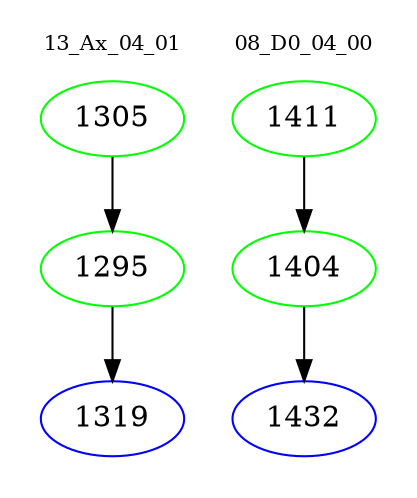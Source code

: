 digraph{
subgraph cluster_0 {
color = white
label = "13_Ax_04_01";
fontsize=10;
T0_1305 [label="1305", color="green"]
T0_1305 -> T0_1295 [color="black"]
T0_1295 [label="1295", color="green"]
T0_1295 -> T0_1319 [color="black"]
T0_1319 [label="1319", color="blue"]
}
subgraph cluster_1 {
color = white
label = "08_D0_04_00";
fontsize=10;
T1_1411 [label="1411", color="green"]
T1_1411 -> T1_1404 [color="black"]
T1_1404 [label="1404", color="green"]
T1_1404 -> T1_1432 [color="black"]
T1_1432 [label="1432", color="blue"]
}
}
